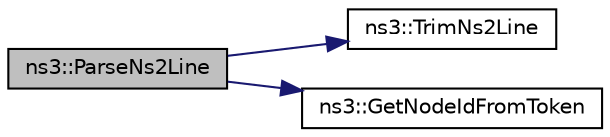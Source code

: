 digraph "ns3::ParseNs2Line"
{
  edge [fontname="Helvetica",fontsize="10",labelfontname="Helvetica",labelfontsize="10"];
  node [fontname="Helvetica",fontsize="10",shape=record];
  rankdir="LR";
  Node1 [label="ns3::ParseNs2Line",height=0.2,width=0.4,color="black", fillcolor="grey75", style="filled", fontcolor="black"];
  Node1 -> Node2 [color="midnightblue",fontsize="10",style="solid"];
  Node2 [label="ns3::TrimNs2Line",height=0.2,width=0.4,color="black", fillcolor="white", style="filled",URL="$d7/d2e/namespacens3.html#a273fe59c81877ff9ac6aca5277f87b9e"];
  Node1 -> Node3 [color="midnightblue",fontsize="10",style="solid"];
  Node3 [label="ns3::GetNodeIdFromToken",height=0.2,width=0.4,color="black", fillcolor="white", style="filled",URL="$d7/d2e/namespacens3.html#aabc7928f9303aef852da8fc60fdc6158"];
}
